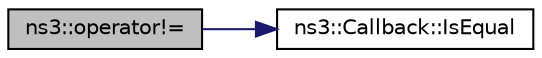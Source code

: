 digraph "ns3::operator!="
{
  edge [fontname="Helvetica",fontsize="10",labelfontname="Helvetica",labelfontsize="10"];
  node [fontname="Helvetica",fontsize="10",shape=record];
  rankdir="LR";
  Node1 [label="ns3::operator!=",height=0.2,width=0.4,color="black", fillcolor="grey75", style="filled", fontcolor="black"];
  Node1 -> Node2 [color="midnightblue",fontsize="10",style="solid"];
  Node2 [label="ns3::Callback::IsEqual",height=0.2,width=0.4,color="black", fillcolor="white", style="filled",URL="$d1/d48/classns3_1_1Callback.html#aed43f034f270065d2c64e5d46786efe5"];
}
